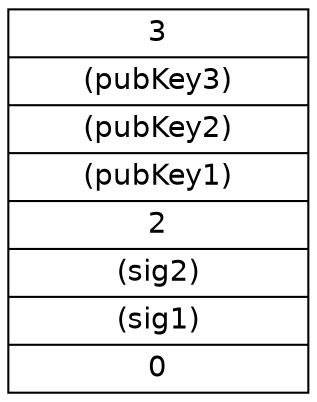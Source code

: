 graph A {
	node [shape=record,fontname="Helvetica",width=2];
	rankdir=LR
	stack [label="<f0>3|<f1>(pubKey3)|<f2>(pubKey2)|<f3>(pubKey1)|<f4>2|<f5>(sig2)|<f6>(sig1)|<f7>0"];
}
graph B {
	node [shape=record,fontname="Helvetica",width=1];
	rankdir=LR
	stack [label="<f0>n -\>|<f1>ikey -\>|<f2>|<f3>|<f4>m -\>|<f5>isig -\>|<f6>|<f7>"];
}
graph C {
	node [shape=record,fontname="Helvetica",width=1];
	rankdir=LR
	stack [label="<f0>n -\>|<f1>|<f2>ikey -\>|<f3>|<f4>m -\>|<f5>isig -\>|<f6>|<f7>"];
}
graph D {
	node [shape=record,fontname="Helvetica",width=1];
	rankdir=LR
	stack [label="<f0>n -\>|<f1>|<f2>ikey -\>|<f3>|<f4>m -\>|<f5>|<f6>isig -\>|<f7>"];
}
graph D {
	node [shape=record,fontname="Helvetica",width=1];
	rankdir=LR
	stack [label="<f0>n -\>|<f1>|<f2>|<f3>ikey -\>|<f4>m -\>|<f5>|<f6>isig -\>|<f7>"];
}

